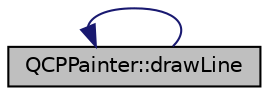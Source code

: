 digraph "QCPPainter::drawLine"
{
  edge [fontname="Helvetica",fontsize="10",labelfontname="Helvetica",labelfontsize="10"];
  node [fontname="Helvetica",fontsize="10",shape=record];
  rankdir="LR";
  Node54 [label="QCPPainter::drawLine",height=0.2,width=0.4,color="black", fillcolor="grey75", style="filled", fontcolor="black"];
  Node54 -> Node54 [dir="back",color="midnightblue",fontsize="10",style="solid",fontname="Helvetica"];
}
